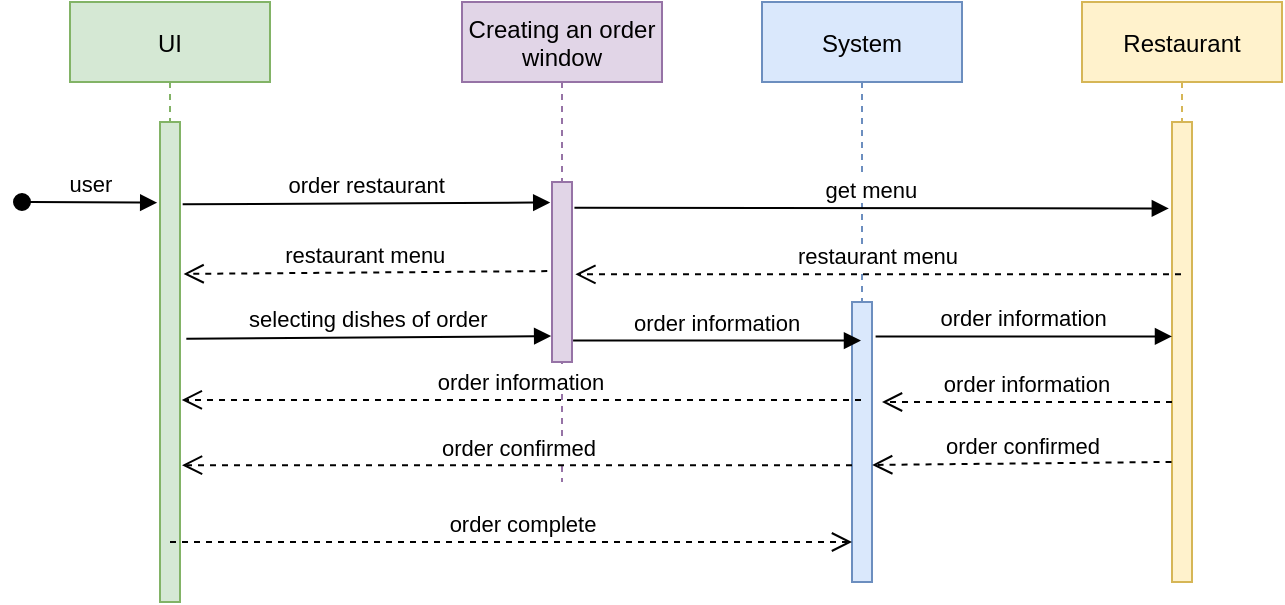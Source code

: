 <mxfile version="20.5.1" type="github">
  <diagram id="Ph_wj4vUnzdE0F5jjgGL" name="Страница 1">
    <mxGraphModel dx="962" dy="540" grid="1" gridSize="10" guides="1" tooltips="1" connect="1" arrows="1" fold="1" page="1" pageScale="1" pageWidth="827" pageHeight="1169" math="0" shadow="0">
      <root>
        <mxCell id="0" />
        <mxCell id="1" parent="0" />
        <mxCell id="OXO9vsQ98V_d980Ec4L2-3" value="System" style="shape=umlLifeline;perimeter=lifelinePerimeter;container=1;collapsible=0;recursiveResize=0;rounded=0;shadow=0;strokeWidth=1;fillColor=#dae8fc;strokeColor=#6c8ebf;" parent="1" vertex="1">
          <mxGeometry x="430" y="60" width="100" height="290" as="geometry" />
        </mxCell>
        <mxCell id="OXO9vsQ98V_d980Ec4L2-4" value="" style="points=[];perimeter=orthogonalPerimeter;rounded=0;shadow=0;strokeWidth=1;fillColor=#dae8fc;strokeColor=#6c8ebf;" parent="OXO9vsQ98V_d980Ec4L2-3" vertex="1">
          <mxGeometry x="45" y="150" width="10" height="140" as="geometry" />
        </mxCell>
        <mxCell id="OXO9vsQ98V_d980Ec4L2-5" value="Restaurant" style="shape=umlLifeline;perimeter=lifelinePerimeter;container=1;collapsible=0;recursiveResize=0;rounded=0;shadow=0;strokeWidth=1;fillColor=#fff2cc;strokeColor=#d6b656;" parent="1" vertex="1">
          <mxGeometry x="590" y="60" width="100" height="290" as="geometry" />
        </mxCell>
        <mxCell id="OXO9vsQ98V_d980Ec4L2-6" value="" style="points=[];perimeter=orthogonalPerimeter;rounded=0;shadow=0;strokeWidth=1;fillColor=#fff2cc;strokeColor=#d6b656;" parent="OXO9vsQ98V_d980Ec4L2-5" vertex="1">
          <mxGeometry x="45" y="60" width="10" height="230" as="geometry" />
        </mxCell>
        <mxCell id="OXO9vsQ98V_d980Ec4L2-7" value="Creating an order&#xa;window" style="shape=umlLifeline;perimeter=lifelinePerimeter;container=1;collapsible=0;recursiveResize=0;rounded=0;shadow=0;strokeWidth=1;fillColor=#e1d5e7;strokeColor=#9673a6;" parent="1" vertex="1">
          <mxGeometry x="280" y="60" width="100" height="240" as="geometry" />
        </mxCell>
        <mxCell id="OXO9vsQ98V_d980Ec4L2-8" value="" style="points=[];perimeter=orthogonalPerimeter;rounded=0;shadow=0;strokeWidth=1;fillColor=#e1d5e7;strokeColor=#9673a6;" parent="OXO9vsQ98V_d980Ec4L2-7" vertex="1">
          <mxGeometry x="45" y="90" width="10" height="90" as="geometry" />
        </mxCell>
        <mxCell id="OXO9vsQ98V_d980Ec4L2-9" value="order restaurant" style="verticalAlign=bottom;endArrow=block;shadow=0;strokeWidth=1;exitX=1.034;exitY=0.093;exitDx=0;exitDy=0;exitPerimeter=0;entryX=-0.089;entryY=0.114;entryDx=0;entryDy=0;entryPerimeter=0;" parent="1" target="OXO9vsQ98V_d980Ec4L2-8" edge="1">
          <mxGeometry relative="1" as="geometry">
            <mxPoint x="140.34" y="161.16" as="sourcePoint" />
            <mxPoint x="300" y="170" as="targetPoint" />
          </mxGeometry>
        </mxCell>
        <mxCell id="OXO9vsQ98V_d980Ec4L2-11" value="get menu" style="verticalAlign=bottom;endArrow=block;shadow=0;strokeWidth=1;exitX=1.123;exitY=0.143;exitDx=0;exitDy=0;exitPerimeter=0;entryX=-0.158;entryY=0.188;entryDx=0;entryDy=0;entryPerimeter=0;" parent="1" source="OXO9vsQ98V_d980Ec4L2-8" target="OXO9vsQ98V_d980Ec4L2-6" edge="1">
          <mxGeometry relative="1" as="geometry">
            <mxPoint x="300" y="170.92" as="sourcePoint" />
            <mxPoint x="630" y="163" as="targetPoint" />
          </mxGeometry>
        </mxCell>
        <mxCell id="OXO9vsQ98V_d980Ec4L2-12" value="restaurant menu" style="verticalAlign=bottom;endArrow=open;dashed=1;endSize=8;shadow=0;strokeWidth=1;entryX=1.169;entryY=0.513;entryDx=0;entryDy=0;entryPerimeter=0;" parent="1" source="OXO9vsQ98V_d980Ec4L2-5" target="OXO9vsQ98V_d980Ec4L2-8" edge="1">
          <mxGeometry relative="1" as="geometry">
            <mxPoint x="490" y="210.11" as="targetPoint" />
            <mxPoint x="633.74" y="209.71" as="sourcePoint" />
          </mxGeometry>
        </mxCell>
        <mxCell id="OXO9vsQ98V_d980Ec4L2-13" value="selecting dishes of order" style="verticalAlign=bottom;endArrow=block;shadow=0;strokeWidth=1;exitX=1.217;exitY=0.653;exitDx=0;exitDy=0;exitPerimeter=0;entryX=-0.043;entryY=0.856;entryDx=0;entryDy=0;entryPerimeter=0;" parent="1" target="OXO9vsQ98V_d980Ec4L2-8" edge="1">
          <mxGeometry relative="1" as="geometry">
            <mxPoint x="142.17" y="228.36" as="sourcePoint" />
            <mxPoint x="240" y="250" as="targetPoint" />
          </mxGeometry>
        </mxCell>
        <mxCell id="OXO9vsQ98V_d980Ec4L2-14" value="restaurant menu" style="verticalAlign=bottom;endArrow=open;dashed=1;endSize=8;exitX=-0.237;exitY=0.495;shadow=0;strokeWidth=1;entryX=1.08;entryY=0.383;entryDx=0;entryDy=0;entryPerimeter=0;exitDx=0;exitDy=0;exitPerimeter=0;" parent="1" source="OXO9vsQ98V_d980Ec4L2-8" edge="1">
          <mxGeometry relative="1" as="geometry">
            <mxPoint x="140.8" y="195.96" as="targetPoint" />
            <mxPoint x="305" y="209.71" as="sourcePoint" />
          </mxGeometry>
        </mxCell>
        <mxCell id="OXO9vsQ98V_d980Ec4L2-15" value="order information" style="verticalAlign=bottom;endArrow=block;shadow=0;strokeWidth=1;exitX=1.054;exitY=0.881;exitDx=0;exitDy=0;exitPerimeter=0;" parent="1" source="OXO9vsQ98V_d980Ec4L2-8" target="OXO9vsQ98V_d980Ec4L2-3" edge="1">
          <mxGeometry relative="1" as="geometry">
            <mxPoint x="340.0" y="235.45" as="sourcePoint" />
            <mxPoint x="450" y="234.55" as="targetPoint" />
          </mxGeometry>
        </mxCell>
        <mxCell id="OXO9vsQ98V_d980Ec4L2-16" value="order information" style="verticalAlign=bottom;endArrow=block;shadow=0;strokeWidth=1;exitX=1.18;exitY=0.123;exitDx=0;exitDy=0;exitPerimeter=0;" parent="1" source="OXO9vsQ98V_d980Ec4L2-4" target="OXO9vsQ98V_d980Ec4L2-6" edge="1">
          <mxGeometry relative="1" as="geometry">
            <mxPoint x="580" y="380" as="sourcePoint" />
            <mxPoint x="630" y="230" as="targetPoint" />
          </mxGeometry>
        </mxCell>
        <mxCell id="OXO9vsQ98V_d980Ec4L2-17" value="order information" style="verticalAlign=bottom;endArrow=open;dashed=1;endSize=8;shadow=0;strokeWidth=1;" parent="1" source="OXO9vsQ98V_d980Ec4L2-6" edge="1">
          <mxGeometry relative="1" as="geometry">
            <mxPoint x="490" y="260" as="targetPoint" />
            <mxPoint x="635" y="290" as="sourcePoint" />
          </mxGeometry>
        </mxCell>
        <mxCell id="OXO9vsQ98V_d980Ec4L2-18" value="order information" style="verticalAlign=bottom;endArrow=open;dashed=1;endSize=8;shadow=0;strokeWidth=1;entryX=0.989;entryY=0.908;entryDx=0;entryDy=0;entryPerimeter=0;" parent="1" source="OXO9vsQ98V_d980Ec4L2-3" edge="1">
          <mxGeometry relative="1" as="geometry">
            <mxPoint x="139.89" y="258.96" as="targetPoint" />
            <mxPoint x="458.57" y="401.32" as="sourcePoint" />
          </mxGeometry>
        </mxCell>
        <mxCell id="OXO9vsQ98V_d980Ec4L2-24" value="UI" style="shape=umlLifeline;perimeter=lifelinePerimeter;container=1;collapsible=0;recursiveResize=0;rounded=0;shadow=0;strokeWidth=1;fillColor=#d5e8d4;strokeColor=#82b366;" parent="1" vertex="1">
          <mxGeometry x="84" y="60" width="100" height="300" as="geometry" />
        </mxCell>
        <mxCell id="OXO9vsQ98V_d980Ec4L2-25" value="" style="points=[];perimeter=orthogonalPerimeter;rounded=0;shadow=0;strokeWidth=1;fillColor=#d5e8d4;strokeColor=#82b366;" parent="OXO9vsQ98V_d980Ec4L2-24" vertex="1">
          <mxGeometry x="45" y="60" width="10" height="240" as="geometry" />
        </mxCell>
        <mxCell id="OXO9vsQ98V_d980Ec4L2-27" value="order confirmed" style="html=1;verticalAlign=bottom;endArrow=open;dashed=1;endSize=8;rounded=0;entryX=1.01;entryY=0.582;entryDx=0;entryDy=0;entryPerimeter=0;exitX=-0.023;exitY=0.739;exitDx=0;exitDy=0;exitPerimeter=0;" parent="1" source="OXO9vsQ98V_d980Ec4L2-6" target="OXO9vsQ98V_d980Ec4L2-4" edge="1">
          <mxGeometry relative="1" as="geometry">
            <mxPoint x="630" y="290" as="sourcePoint" />
            <mxPoint x="560" y="290" as="targetPoint" />
          </mxGeometry>
        </mxCell>
        <mxCell id="OXO9vsQ98V_d980Ec4L2-28" value="order confirmed" style="html=1;verticalAlign=bottom;endArrow=open;dashed=1;endSize=8;rounded=0;entryX=1.1;entryY=0.715;entryDx=0;entryDy=0;entryPerimeter=0;" parent="1" source="OXO9vsQ98V_d980Ec4L2-4" target="OXO9vsQ98V_d980Ec4L2-25" edge="1">
          <mxGeometry relative="1" as="geometry">
            <mxPoint x="400" y="310" as="sourcePoint" />
            <mxPoint x="250" y="330" as="targetPoint" />
          </mxGeometry>
        </mxCell>
        <mxCell id="OXO9vsQ98V_d980Ec4L2-30" value="user" style="html=1;verticalAlign=bottom;startArrow=oval;startFill=1;endArrow=block;startSize=8;rounded=0;entryX=-0.14;entryY=0.168;entryDx=0;entryDy=0;entryPerimeter=0;" parent="1" target="OXO9vsQ98V_d980Ec4L2-25" edge="1">
          <mxGeometry width="60" relative="1" as="geometry">
            <mxPoint x="60" y="160" as="sourcePoint" />
            <mxPoint x="120" y="160" as="targetPoint" />
          </mxGeometry>
        </mxCell>
        <mxCell id="xe_fb3kgxMG55Mu-AA5r-1" value="order complete" style="html=1;verticalAlign=bottom;endArrow=open;dashed=1;endSize=8;rounded=0;" edge="1" parent="1" source="OXO9vsQ98V_d980Ec4L2-24" target="OXO9vsQ98V_d980Ec4L2-4">
          <mxGeometry x="0.032" relative="1" as="geometry">
            <mxPoint x="485" y="370.0" as="sourcePoint" />
            <mxPoint x="410" y="340" as="targetPoint" />
            <Array as="points">
              <mxPoint x="310" y="330" />
              <mxPoint x="390" y="330" />
            </Array>
            <mxPoint as="offset" />
          </mxGeometry>
        </mxCell>
      </root>
    </mxGraphModel>
  </diagram>
</mxfile>
